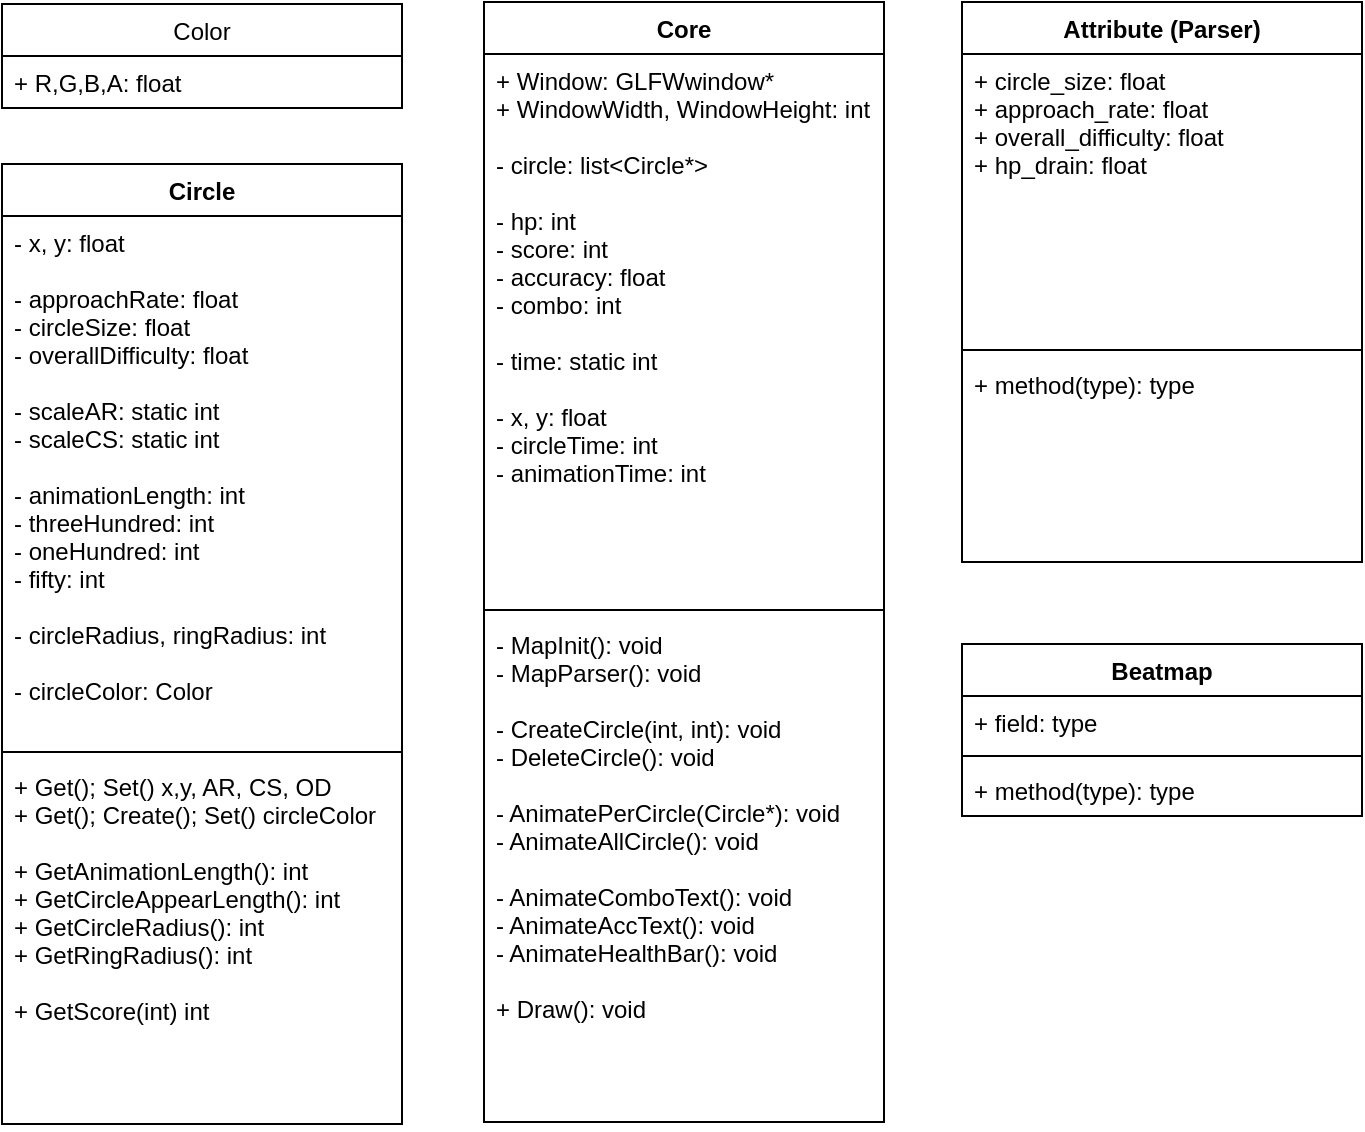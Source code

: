 <mxfile version="12.1.0" type="device" pages="1"><diagram id="4tr5Zb0cGMtYd2U2EU0v" name="Page-1"><mxGraphModel dx="670" dy="390" grid="1" gridSize="10" guides="1" tooltips="1" connect="1" arrows="1" fold="1" page="1" pageScale="1" pageWidth="850" pageHeight="1100" math="0" shadow="0"><root><mxCell id="0"/><mxCell id="1" parent="0"/><mxCell id="jlWMWqyd0XLMI2To_wWt-1" value="Circle" style="swimlane;fontStyle=1;align=center;verticalAlign=top;childLayout=stackLayout;horizontal=1;startSize=26;horizontalStack=0;resizeParent=1;resizeParentMax=0;resizeLast=0;collapsible=1;marginBottom=0;" parent="1" vertex="1"><mxGeometry x="20" y="100" width="200" height="480" as="geometry"/></mxCell><mxCell id="jlWMWqyd0XLMI2To_wWt-2" value="- x, y: float&#10;&#10;- approachRate: float&#10;- circleSize: float&#10;- overallDifficulty: float&#10;&#10;- scaleAR: static int&#10;- scaleCS: static int&#10;&#10;- animationLength: int&#10;- threeHundred: int&#10;- oneHundred: int&#10;- fifty: int&#10;&#10;- circleRadius, ringRadius: int&#10;&#10;- circleColor: Color" style="text;strokeColor=none;fillColor=none;align=left;verticalAlign=top;spacingLeft=4;spacingRight=4;overflow=hidden;rotatable=0;points=[[0,0.5],[1,0.5]];portConstraint=eastwest;" parent="jlWMWqyd0XLMI2To_wWt-1" vertex="1"><mxGeometry y="26" width="200" height="264" as="geometry"/></mxCell><mxCell id="jlWMWqyd0XLMI2To_wWt-3" value="" style="line;strokeWidth=1;fillColor=none;align=left;verticalAlign=middle;spacingTop=-1;spacingLeft=3;spacingRight=3;rotatable=0;labelPosition=right;points=[];portConstraint=eastwest;" parent="jlWMWqyd0XLMI2To_wWt-1" vertex="1"><mxGeometry y="290" width="200" height="8" as="geometry"/></mxCell><mxCell id="jlWMWqyd0XLMI2To_wWt-4" value="+ Get(); Set() x,y, AR, CS, OD&#10;+ Get(); Create(); Set() circleColor&#10;&#10;+ GetAnimationLength(): int&#10;+ GetCircleAppearLength(): int&#10;+ GetCircleRadius(): int&#10;+ GetRingRadius(): int&#10;&#10;+ GetScore(int) int&#10;&#10;" style="text;strokeColor=none;fillColor=none;align=left;verticalAlign=top;spacingLeft=4;spacingRight=4;overflow=hidden;rotatable=0;points=[[0,0.5],[1,0.5]];portConstraint=eastwest;" parent="jlWMWqyd0XLMI2To_wWt-1" vertex="1"><mxGeometry y="298" width="200" height="182" as="geometry"/></mxCell><mxCell id="jlWMWqyd0XLMI2To_wWt-6" value="Core" style="swimlane;fontStyle=1;align=center;verticalAlign=top;childLayout=stackLayout;horizontal=1;startSize=26;horizontalStack=0;resizeParent=1;resizeParentMax=0;resizeLast=0;collapsible=1;marginBottom=0;" parent="1" vertex="1"><mxGeometry x="261" y="19" width="200" height="560" as="geometry"/></mxCell><mxCell id="jlWMWqyd0XLMI2To_wWt-7" value="+ Window: GLFWwindow*&#10;+ WindowWidth, WindowHeight: int&#10;&#10;- circle: list&lt;Circle*&gt;&#10;&#10;- hp: int&#10;- score: int&#10;- accuracy: float&#10;- combo: int&#10;&#10;- time: static int&#10;&#10;- x, y: float&#10;- circleTime: int&#10;- animationTime: int" style="text;strokeColor=none;fillColor=none;align=left;verticalAlign=top;spacingLeft=4;spacingRight=4;overflow=hidden;rotatable=0;points=[[0,0.5],[1,0.5]];portConstraint=eastwest;" parent="jlWMWqyd0XLMI2To_wWt-6" vertex="1"><mxGeometry y="26" width="200" height="274" as="geometry"/></mxCell><mxCell id="jlWMWqyd0XLMI2To_wWt-8" value="" style="line;strokeWidth=1;fillColor=none;align=left;verticalAlign=middle;spacingTop=-1;spacingLeft=3;spacingRight=3;rotatable=0;labelPosition=right;points=[];portConstraint=eastwest;" parent="jlWMWqyd0XLMI2To_wWt-6" vertex="1"><mxGeometry y="300" width="200" height="8" as="geometry"/></mxCell><mxCell id="jlWMWqyd0XLMI2To_wWt-9" value="- MapInit(): void&#10;- MapParser(): void&#10;&#10;- CreateCircle(int, int): void&#10;- DeleteCircle(): void&#10;&#10;- AnimatePerCircle(Circle*): void&#10;- AnimateAllCircle(): void&#10;&#10;- AnimateComboText(): void&#10;- AnimateAccText(): void&#10;- AnimateHealthBar(): void&#10;&#10;+ Draw(): void" style="text;strokeColor=none;fillColor=none;align=left;verticalAlign=top;spacingLeft=4;spacingRight=4;overflow=hidden;rotatable=0;points=[[0,0.5],[1,0.5]];portConstraint=eastwest;" parent="jlWMWqyd0XLMI2To_wWt-6" vertex="1"><mxGeometry y="308" width="200" height="252" as="geometry"/></mxCell><mxCell id="b2UDGTD8VOYunKirdACg-1" value="Color" style="swimlane;fontStyle=0;childLayout=stackLayout;horizontal=1;startSize=26;fillColor=none;horizontalStack=0;resizeParent=1;resizeParentMax=0;resizeLast=0;collapsible=1;marginBottom=0;" parent="1" vertex="1"><mxGeometry x="20" y="20" width="200" height="52" as="geometry"/></mxCell><mxCell id="b2UDGTD8VOYunKirdACg-2" value="+ R,G,B,A: float" style="text;strokeColor=none;fillColor=none;align=left;verticalAlign=top;spacingLeft=4;spacingRight=4;overflow=hidden;rotatable=0;points=[[0,0.5],[1,0.5]];portConstraint=eastwest;" parent="b2UDGTD8VOYunKirdACg-1" vertex="1"><mxGeometry y="26" width="200" height="26" as="geometry"/></mxCell><mxCell id="b2UDGTD8VOYunKirdACg-9" value="Attribute (Parser)" style="swimlane;fontStyle=1;align=center;verticalAlign=top;childLayout=stackLayout;horizontal=1;startSize=26;horizontalStack=0;resizeParent=1;resizeParentMax=0;resizeLast=0;collapsible=1;marginBottom=0;" parent="1" vertex="1"><mxGeometry x="500" y="19" width="200" height="280" as="geometry"/></mxCell><mxCell id="b2UDGTD8VOYunKirdACg-10" value="+ circle_size: float&#10;+ approach_rate: float&#10;+ overall_difficulty: float&#10;+ hp_drain: float" style="text;strokeColor=none;fillColor=none;align=left;verticalAlign=top;spacingLeft=4;spacingRight=4;overflow=hidden;rotatable=0;points=[[0,0.5],[1,0.5]];portConstraint=eastwest;" parent="b2UDGTD8VOYunKirdACg-9" vertex="1"><mxGeometry y="26" width="200" height="144" as="geometry"/></mxCell><mxCell id="b2UDGTD8VOYunKirdACg-11" value="" style="line;strokeWidth=1;fillColor=none;align=left;verticalAlign=middle;spacingTop=-1;spacingLeft=3;spacingRight=3;rotatable=0;labelPosition=right;points=[];portConstraint=eastwest;" parent="b2UDGTD8VOYunKirdACg-9" vertex="1"><mxGeometry y="170" width="200" height="8" as="geometry"/></mxCell><mxCell id="b2UDGTD8VOYunKirdACg-12" value="+ method(type): type" style="text;strokeColor=none;fillColor=none;align=left;verticalAlign=top;spacingLeft=4;spacingRight=4;overflow=hidden;rotatable=0;points=[[0,0.5],[1,0.5]];portConstraint=eastwest;" parent="b2UDGTD8VOYunKirdACg-9" vertex="1"><mxGeometry y="178" width="200" height="102" as="geometry"/></mxCell><mxCell id="2ichipOgo9Y-TCnftgAr-1" value="Beatmap" style="swimlane;fontStyle=1;align=center;verticalAlign=top;childLayout=stackLayout;horizontal=1;startSize=26;horizontalStack=0;resizeParent=1;resizeParentMax=0;resizeLast=0;collapsible=1;marginBottom=0;" vertex="1" parent="1"><mxGeometry x="500" y="340" width="200" height="86" as="geometry"/></mxCell><mxCell id="2ichipOgo9Y-TCnftgAr-2" value="+ field: type" style="text;strokeColor=none;fillColor=none;align=left;verticalAlign=top;spacingLeft=4;spacingRight=4;overflow=hidden;rotatable=0;points=[[0,0.5],[1,0.5]];portConstraint=eastwest;" vertex="1" parent="2ichipOgo9Y-TCnftgAr-1"><mxGeometry y="26" width="200" height="26" as="geometry"/></mxCell><mxCell id="2ichipOgo9Y-TCnftgAr-3" value="" style="line;strokeWidth=1;fillColor=none;align=left;verticalAlign=middle;spacingTop=-1;spacingLeft=3;spacingRight=3;rotatable=0;labelPosition=right;points=[];portConstraint=eastwest;" vertex="1" parent="2ichipOgo9Y-TCnftgAr-1"><mxGeometry y="52" width="200" height="8" as="geometry"/></mxCell><mxCell id="2ichipOgo9Y-TCnftgAr-4" value="+ method(type): type" style="text;strokeColor=none;fillColor=none;align=left;verticalAlign=top;spacingLeft=4;spacingRight=4;overflow=hidden;rotatable=0;points=[[0,0.5],[1,0.5]];portConstraint=eastwest;" vertex="1" parent="2ichipOgo9Y-TCnftgAr-1"><mxGeometry y="60" width="200" height="26" as="geometry"/></mxCell></root></mxGraphModel></diagram></mxfile>